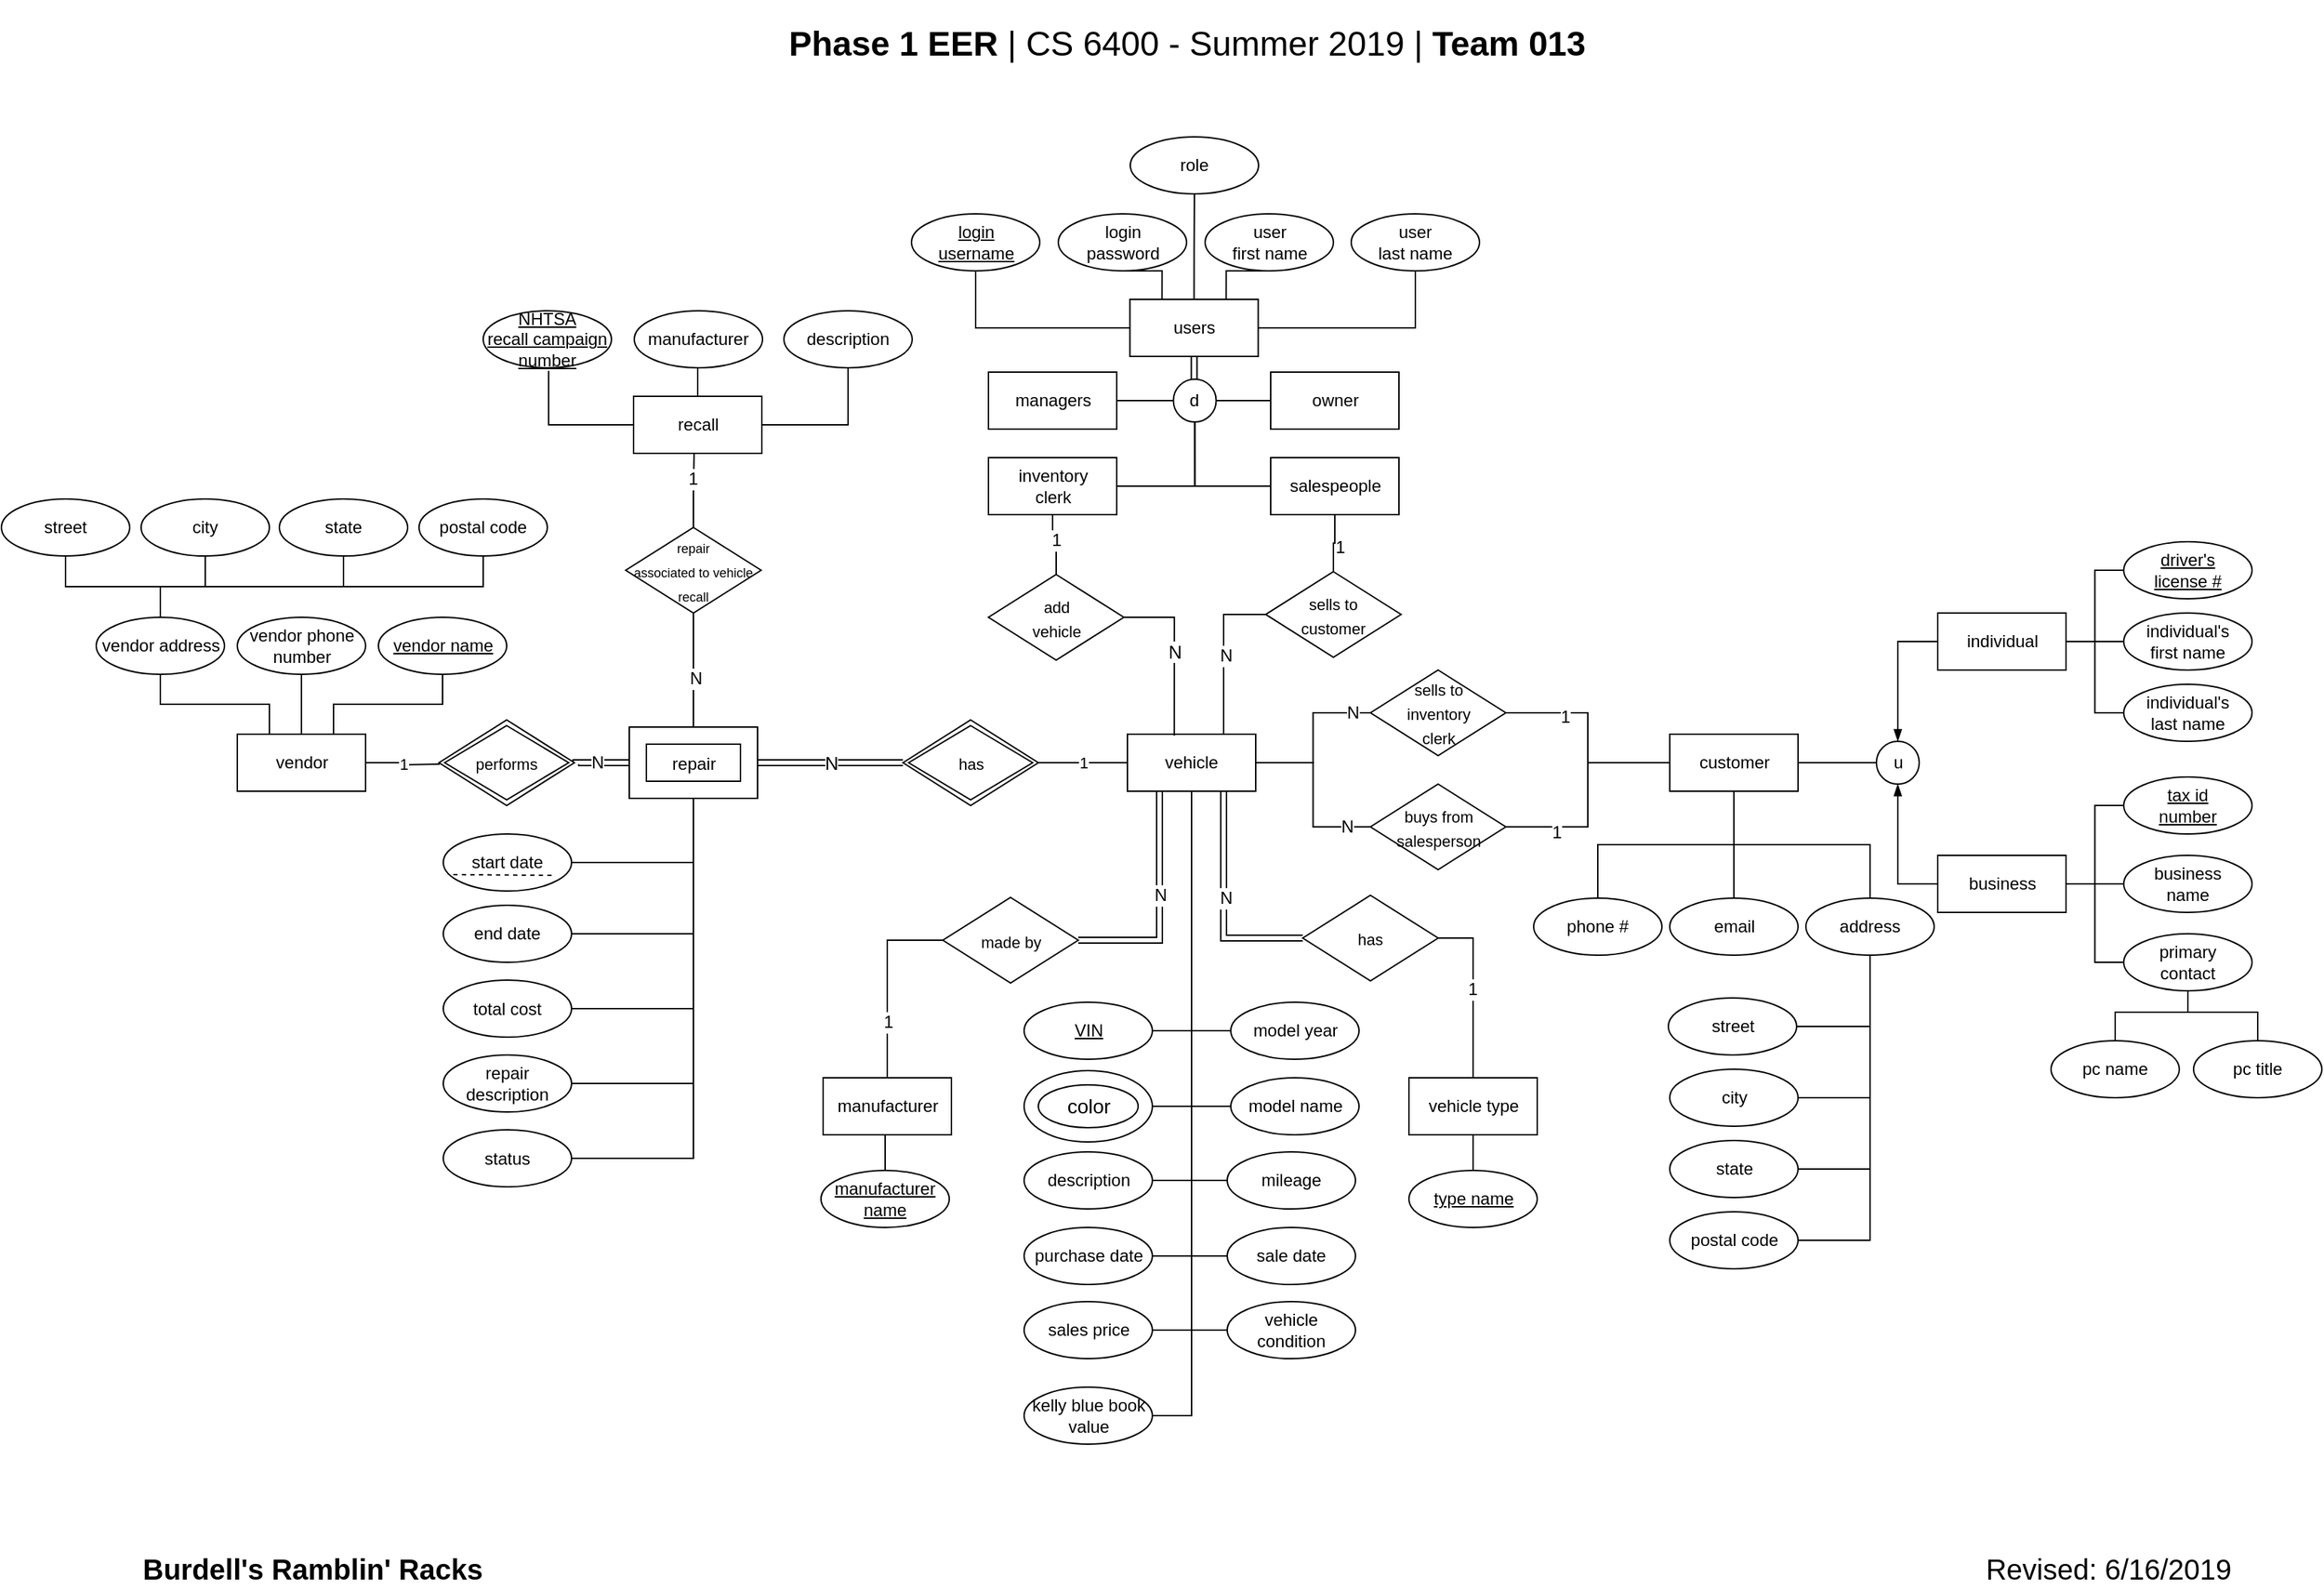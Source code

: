 <mxfile version="10.7.7" type="device"><diagram name="page1" id="Nm7RaKErxUP_LdxTvLgS"><mxGraphModel dx="5890" dy="2868" grid="1" gridSize="10" guides="1" tooltips="1" connect="1" arrows="1" fold="1" page="1" pageScale="1" pageWidth="1654" pageHeight="1169" math="0" shadow="0"><root><mxCell id="mOqZ0ysU78tB_6XI89Zo-0"/><mxCell id="mOqZ0ysU78tB_6XI89Zo-1" parent="mOqZ0ysU78tB_6XI89Zo-0"/><mxCell id="0wjrXTSw-adQfNmMwsRZ-6" style="edgeStyle=orthogonalEdgeStyle;shape=link;rounded=0;orthogonalLoop=1;jettySize=auto;html=1;entryX=0.483;entryY=0.3;entryDx=0;entryDy=0;entryPerimeter=0;endArrow=none;endFill=0;" edge="1" parent="mOqZ0ysU78tB_6XI89Zo-1" source="mOqZ0ysU78tB_6XI89Zo-7" target="mOqZ0ysU78tB_6XI89Zo-13"><mxGeometry relative="1" as="geometry"/></mxCell><mxCell id="mOqZ0ysU78tB_6XI89Zo-179" style="edgeStyle=orthogonalEdgeStyle;rounded=0;orthogonalLoop=1;jettySize=auto;html=1;entryX=1;entryY=0.5;entryDx=0;entryDy=0;endArrow=none;endFill=0;" parent="mOqZ0ysU78tB_6XI89Zo-1" source="mOqZ0ysU78tB_6XI89Zo-53" target="mOqZ0ysU78tB_6XI89Zo-51" edge="1"><mxGeometry relative="1" as="geometry"><mxPoint x="-3486.5" y="-1875" as="targetPoint"/></mxGeometry></mxCell><mxCell id="mOqZ0ysU78tB_6XI89Zo-53" value="individual's&lt;br&gt;first name&lt;br&gt;" style="ellipse;whiteSpace=wrap;html=1;" parent="mOqZ0ysU78tB_6XI89Zo-1" vertex="1"><mxGeometry x="-3453" y="-1895" width="90" height="40" as="geometry"/></mxCell><mxCell id="mOqZ0ysU78tB_6XI89Zo-178" style="edgeStyle=orthogonalEdgeStyle;rounded=0;orthogonalLoop=1;jettySize=auto;html=1;entryX=1;entryY=0.5;entryDx=0;entryDy=0;endArrow=none;endFill=0;" parent="mOqZ0ysU78tB_6XI89Zo-1" source="mOqZ0ysU78tB_6XI89Zo-55" target="mOqZ0ysU78tB_6XI89Zo-51" edge="1"><mxGeometry relative="1" as="geometry"/></mxCell><mxCell id="mOqZ0ysU78tB_6XI89Zo-55" value="individual's&lt;br&gt;last name&lt;br&gt;" style="ellipse;whiteSpace=wrap;html=1;" parent="mOqZ0ysU78tB_6XI89Zo-1" vertex="1"><mxGeometry x="-3453" y="-1845" width="90" height="40" as="geometry"/></mxCell><mxCell id="mOqZ0ysU78tB_6XI89Zo-180" style="edgeStyle=orthogonalEdgeStyle;rounded=0;orthogonalLoop=1;jettySize=auto;html=1;entryX=1;entryY=0.5;entryDx=0;entryDy=0;endArrow=none;endFill=0;" parent="mOqZ0ysU78tB_6XI89Zo-1" source="mOqZ0ysU78tB_6XI89Zo-57" target="mOqZ0ysU78tB_6XI89Zo-51" edge="1"><mxGeometry relative="1" as="geometry"/></mxCell><mxCell id="mOqZ0ysU78tB_6XI89Zo-57" value="&lt;u&gt;driver's&lt;br&gt;license #&lt;/u&gt;&lt;br&gt;" style="ellipse;whiteSpace=wrap;html=1;" parent="mOqZ0ysU78tB_6XI89Zo-1" vertex="1"><mxGeometry x="-3453" y="-1945" width="90" height="40" as="geometry"/></mxCell><mxCell id="mOqZ0ysU78tB_6XI89Zo-4" style="edgeStyle=orthogonalEdgeStyle;rounded=0;orthogonalLoop=1;jettySize=auto;html=1;startArrow=none;startFill=0;endArrow=none;endFill=0;strokeColor=#000000;fontSize=13;" parent="mOqZ0ysU78tB_6XI89Zo-1" source="mOqZ0ysU78tB_6XI89Zo-7" target="mOqZ0ysU78tB_6XI89Zo-9" edge="1"><mxGeometry relative="1" as="geometry"/></mxCell><mxCell id="Xhje7X_MnxM66AJSICye-4" style="edgeStyle=orthogonalEdgeStyle;rounded=0;orthogonalLoop=1;jettySize=auto;html=1;exitX=0.5;exitY=0;exitDx=0;exitDy=0;entryX=0.5;entryY=1;entryDx=0;entryDy=0;endArrow=none;endFill=0;" parent="mOqZ0ysU78tB_6XI89Zo-1" source="mOqZ0ysU78tB_6XI89Zo-7" target="Xhje7X_MnxM66AJSICye-2" edge="1"><mxGeometry relative="1" as="geometry"><Array as="points"><mxPoint x="-4105" y="-2152"/></Array></mxGeometry></mxCell><mxCell id="mOqZ0ysU78tB_6XI89Zo-7" value="users&lt;br&gt;" style="rounded=0;whiteSpace=wrap;html=1;" parent="mOqZ0ysU78tB_6XI89Zo-1" vertex="1"><mxGeometry x="-4150.25" y="-2115" width="90" height="40" as="geometry"/></mxCell><mxCell id="bsS8IMbw4BUeFZtnrfWH-0" style="edgeStyle=orthogonalEdgeStyle;rounded=0;orthogonalLoop=1;jettySize=auto;html=1;exitX=0.5;exitY=1;exitDx=0;exitDy=0;entryX=0.25;entryY=0;entryDx=0;entryDy=0;endArrow=none;endFill=0;" parent="mOqZ0ysU78tB_6XI89Zo-1" source="mOqZ0ysU78tB_6XI89Zo-8" target="mOqZ0ysU78tB_6XI89Zo-7" edge="1"><mxGeometry relative="1" as="geometry"/></mxCell><mxCell id="bsS8IMbw4BUeFZtnrfWH-1" style="edgeStyle=orthogonalEdgeStyle;rounded=0;orthogonalLoop=1;jettySize=auto;html=1;exitX=0.5;exitY=1;exitDx=0;exitDy=0;entryX=0.75;entryY=0;entryDx=0;entryDy=0;endArrow=none;endFill=0;" parent="mOqZ0ysU78tB_6XI89Zo-1" source="mOqZ0ysU78tB_6XI89Zo-10" target="mOqZ0ysU78tB_6XI89Zo-7" edge="1"><mxGeometry relative="1" as="geometry"/></mxCell><mxCell id="bsS8IMbw4BUeFZtnrfWH-2" style="edgeStyle=orthogonalEdgeStyle;rounded=0;orthogonalLoop=1;jettySize=auto;html=1;entryX=1;entryY=0.5;entryDx=0;entryDy=0;endArrow=none;endFill=0;exitX=0.5;exitY=1;exitDx=0;exitDy=0;" parent="mOqZ0ysU78tB_6XI89Zo-1" source="mOqZ0ysU78tB_6XI89Zo-11" target="mOqZ0ysU78tB_6XI89Zo-7" edge="1"><mxGeometry relative="1" as="geometry"/></mxCell><mxCell id="bsS8IMbw4BUeFZtnrfWH-7" style="edgeStyle=orthogonalEdgeStyle;rounded=0;orthogonalLoop=1;jettySize=auto;html=1;exitX=1;exitY=0.5;exitDx=0;exitDy=0;entryX=0;entryY=0.5;entryDx=0;entryDy=0;endArrow=none;endFill=0;" parent="mOqZ0ysU78tB_6XI89Zo-1" source="mOqZ0ysU78tB_6XI89Zo-13" target="mOqZ0ysU78tB_6XI89Zo-14" edge="1"><mxGeometry relative="1" as="geometry"/></mxCell><mxCell id="bsS8IMbw4BUeFZtnrfWH-8" style="edgeStyle=orthogonalEdgeStyle;rounded=0;orthogonalLoop=1;jettySize=auto;html=1;entryX=1;entryY=0.5;entryDx=0;entryDy=0;endArrow=none;endFill=0;" parent="mOqZ0ysU78tB_6XI89Zo-1" source="mOqZ0ysU78tB_6XI89Zo-13" target="mOqZ0ysU78tB_6XI89Zo-16" edge="1"><mxGeometry relative="1" as="geometry"/></mxCell><mxCell id="bsS8IMbw4BUeFZtnrfWH-9" style="edgeStyle=orthogonalEdgeStyle;rounded=0;orthogonalLoop=1;jettySize=auto;html=1;exitX=0.5;exitY=1;exitDx=0;exitDy=0;entryX=1;entryY=0.5;entryDx=0;entryDy=0;endArrow=none;endFill=0;" parent="mOqZ0ysU78tB_6XI89Zo-1" source="mOqZ0ysU78tB_6XI89Zo-13" target="mOqZ0ysU78tB_6XI89Zo-21" edge="1"><mxGeometry relative="1" as="geometry"/></mxCell><mxCell id="bsS8IMbw4BUeFZtnrfWH-10" style="edgeStyle=orthogonalEdgeStyle;rounded=0;orthogonalLoop=1;jettySize=auto;html=1;entryX=0;entryY=0.5;entryDx=0;entryDy=0;endArrow=none;endFill=0;exitX=0.5;exitY=1;exitDx=0;exitDy=0;" parent="mOqZ0ysU78tB_6XI89Zo-1" source="mOqZ0ysU78tB_6XI89Zo-13" target="mOqZ0ysU78tB_6XI89Zo-25" edge="1"><mxGeometry relative="1" as="geometry"/></mxCell><mxCell id="mOqZ0ysU78tB_6XI89Zo-13" value="d" style="ellipse;whiteSpace=wrap;html=1;aspect=fixed;" parent="mOqZ0ysU78tB_6XI89Zo-1" vertex="1"><mxGeometry x="-4119.75" y="-2059" width="30" height="30" as="geometry"/></mxCell><mxCell id="mOqZ0ysU78tB_6XI89Zo-14" value="owner&lt;br&gt;" style="rounded=0;whiteSpace=wrap;html=1;" parent="mOqZ0ysU78tB_6XI89Zo-1" vertex="1"><mxGeometry x="-4051.5" y="-2064" width="90" height="40" as="geometry"/></mxCell><mxCell id="mOqZ0ysU78tB_6XI89Zo-16" value="managers&lt;br&gt;" style="rounded=0;whiteSpace=wrap;html=1;" parent="mOqZ0ysU78tB_6XI89Zo-1" vertex="1"><mxGeometry x="-4249.5" y="-2064" width="90" height="40" as="geometry"/></mxCell><mxCell id="bsS8IMbw4BUeFZtnrfWH-12" style="edgeStyle=orthogonalEdgeStyle;rounded=0;orthogonalLoop=1;jettySize=auto;html=1;entryX=0.5;entryY=0;entryDx=0;entryDy=0;endArrow=none;endFill=0;" parent="mOqZ0ysU78tB_6XI89Zo-1" source="mOqZ0ysU78tB_6XI89Zo-21" target="mOqZ0ysU78tB_6XI89Zo-36" edge="1"><mxGeometry relative="1" as="geometry"/></mxCell><mxCell id="3b3Em_Di0zEoaQdG-SSN-37" value="1" style="text;html=1;resizable=0;points=[];align=center;verticalAlign=middle;labelBackgroundColor=#ffffff;" parent="bsS8IMbw4BUeFZtnrfWH-12" vertex="1" connectable="0"><mxGeometry x="0.032" y="3" relative="1" as="geometry"><mxPoint as="offset"/></mxGeometry></mxCell><mxCell id="mOqZ0ysU78tB_6XI89Zo-21" value="inventory&lt;br&gt;clerk&lt;br&gt;" style="rounded=0;whiteSpace=wrap;html=1;" parent="mOqZ0ysU78tB_6XI89Zo-1" vertex="1"><mxGeometry x="-4249.5" y="-2004" width="90" height="40" as="geometry"/></mxCell><mxCell id="bsS8IMbw4BUeFZtnrfWH-11" style="edgeStyle=orthogonalEdgeStyle;rounded=0;orthogonalLoop=1;jettySize=auto;html=1;exitX=0.5;exitY=1;exitDx=0;exitDy=0;entryX=0.5;entryY=0;entryDx=0;entryDy=0;endArrow=none;endFill=0;" parent="mOqZ0ysU78tB_6XI89Zo-1" source="mOqZ0ysU78tB_6XI89Zo-25" target="mOqZ0ysU78tB_6XI89Zo-39" edge="1"><mxGeometry relative="1" as="geometry"/></mxCell><mxCell id="3b3Em_Di0zEoaQdG-SSN-36" value="1" style="text;html=1;resizable=0;points=[];align=center;verticalAlign=middle;labelBackgroundColor=#ffffff;" parent="bsS8IMbw4BUeFZtnrfWH-11" vertex="1" connectable="0"><mxGeometry x="-0.035" y="4" relative="1" as="geometry"><mxPoint x="3" y="-1" as="offset"/></mxGeometry></mxCell><mxCell id="mOqZ0ysU78tB_6XI89Zo-25" value="salespeople&lt;br&gt;" style="rounded=0;whiteSpace=wrap;html=1;" parent="mOqZ0ysU78tB_6XI89Zo-1" vertex="1"><mxGeometry x="-4051.5" y="-2004" width="90" height="40" as="geometry"/></mxCell><mxCell id="mOqZ0ysU78tB_6XI89Zo-29" value="customer&lt;br&gt;" style="rounded=0;whiteSpace=wrap;html=1;" parent="mOqZ0ysU78tB_6XI89Zo-1" vertex="1"><mxGeometry x="-3771.5" y="-1810" width="90" height="40" as="geometry"/></mxCell><mxCell id="mOqZ0ysU78tB_6XI89Zo-30" style="edgeStyle=orthogonalEdgeStyle;rounded=0;orthogonalLoop=1;jettySize=auto;html=1;entryX=0;entryY=0.5;entryDx=0;entryDy=0;startArrow=none;startFill=0;endArrow=none;endFill=0;strokeColor=#000000;fontSize=13;" parent="mOqZ0ysU78tB_6XI89Zo-1" source="mOqZ0ysU78tB_6XI89Zo-34" target="mOqZ0ysU78tB_6XI89Zo-42" edge="1"><mxGeometry relative="1" as="geometry"/></mxCell><mxCell id="mOqZ0ysU78tB_6XI89Zo-31" value="N" style="text;html=1;resizable=0;points=[];align=center;verticalAlign=middle;labelBackgroundColor=#ffffff;" parent="mOqZ0ysU78tB_6XI89Zo-30" vertex="1" connectable="0"><mxGeometry x="0.778" relative="1" as="geometry"><mxPoint as="offset"/></mxGeometry></mxCell><mxCell id="mOqZ0ysU78tB_6XI89Zo-190" style="edgeStyle=orthogonalEdgeStyle;rounded=0;orthogonalLoop=1;jettySize=auto;html=1;entryX=1;entryY=0.5;entryDx=0;entryDy=0;endArrow=none;endFill=0;" parent="mOqZ0ysU78tB_6XI89Zo-1" source="mOqZ0ysU78tB_6XI89Zo-34" target="mOqZ0ysU78tB_6XI89Zo-73" edge="1"><mxGeometry relative="1" as="geometry"/></mxCell><mxCell id="mOqZ0ysU78tB_6XI89Zo-191" style="edgeStyle=orthogonalEdgeStyle;rounded=0;orthogonalLoop=1;jettySize=auto;html=1;exitX=0.5;exitY=1;exitDx=0;exitDy=0;entryX=1;entryY=0.5;entryDx=0;entryDy=0;endArrow=none;endFill=0;" parent="mOqZ0ysU78tB_6XI89Zo-1" source="mOqZ0ysU78tB_6XI89Zo-34" target="mOqZ0ysU78tB_6XI89Zo-86" edge="1"><mxGeometry relative="1" as="geometry"/></mxCell><mxCell id="mOqZ0ysU78tB_6XI89Zo-192" style="edgeStyle=orthogonalEdgeStyle;rounded=0;orthogonalLoop=1;jettySize=auto;html=1;entryX=1;entryY=0.5;entryDx=0;entryDy=0;endArrow=none;endFill=0;" parent="mOqZ0ysU78tB_6XI89Zo-1" source="mOqZ0ysU78tB_6XI89Zo-34" target="mOqZ0ysU78tB_6XI89Zo-78" edge="1"><mxGeometry relative="1" as="geometry"/></mxCell><mxCell id="mOqZ0ysU78tB_6XI89Zo-193" style="edgeStyle=orthogonalEdgeStyle;rounded=0;orthogonalLoop=1;jettySize=auto;html=1;entryX=1;entryY=0.5;entryDx=0;entryDy=0;endArrow=none;endFill=0;" parent="mOqZ0ysU78tB_6XI89Zo-1" source="mOqZ0ysU78tB_6XI89Zo-34" target="mOqZ0ysU78tB_6XI89Zo-80" edge="1"><mxGeometry relative="1" as="geometry"/></mxCell><mxCell id="mOqZ0ysU78tB_6XI89Zo-194" style="edgeStyle=orthogonalEdgeStyle;rounded=0;orthogonalLoop=1;jettySize=auto;html=1;entryX=1;entryY=0.5;entryDx=0;entryDy=0;endArrow=none;endFill=0;" parent="mOqZ0ysU78tB_6XI89Zo-1" source="mOqZ0ysU78tB_6XI89Zo-34" target="mOqZ0ysU78tB_6XI89Zo-84" edge="1"><mxGeometry relative="1" as="geometry"/></mxCell><mxCell id="mOqZ0ysU78tB_6XI89Zo-195" style="edgeStyle=orthogonalEdgeStyle;rounded=0;orthogonalLoop=1;jettySize=auto;html=1;entryX=0;entryY=0.5;entryDx=0;entryDy=0;endArrow=none;endFill=0;" parent="mOqZ0ysU78tB_6XI89Zo-1" source="mOqZ0ysU78tB_6XI89Zo-34" target="mOqZ0ysU78tB_6XI89Zo-76" edge="1"><mxGeometry relative="1" as="geometry"/></mxCell><mxCell id="mOqZ0ysU78tB_6XI89Zo-196" style="edgeStyle=orthogonalEdgeStyle;rounded=0;orthogonalLoop=1;jettySize=auto;html=1;entryX=0;entryY=0.5;entryDx=0;entryDy=0;endArrow=none;endFill=0;" parent="mOqZ0ysU78tB_6XI89Zo-1" source="mOqZ0ysU78tB_6XI89Zo-34" target="mOqZ0ysU78tB_6XI89Zo-94" edge="1"><mxGeometry relative="1" as="geometry"/></mxCell><mxCell id="mOqZ0ysU78tB_6XI89Zo-197" style="edgeStyle=orthogonalEdgeStyle;rounded=0;orthogonalLoop=1;jettySize=auto;html=1;entryX=0;entryY=0.5;entryDx=0;entryDy=0;endArrow=none;endFill=0;" parent="mOqZ0ysU78tB_6XI89Zo-1" source="mOqZ0ysU78tB_6XI89Zo-34" target="mOqZ0ysU78tB_6XI89Zo-181" edge="1"><mxGeometry relative="1" as="geometry"/></mxCell><mxCell id="mOqZ0ysU78tB_6XI89Zo-198" style="edgeStyle=orthogonalEdgeStyle;rounded=0;orthogonalLoop=1;jettySize=auto;html=1;entryX=0;entryY=0.5;entryDx=0;entryDy=0;endArrow=none;endFill=0;" parent="mOqZ0ysU78tB_6XI89Zo-1" source="mOqZ0ysU78tB_6XI89Zo-34" target="mOqZ0ysU78tB_6XI89Zo-82" edge="1"><mxGeometry relative="1" as="geometry"/></mxCell><mxCell id="mOqZ0ysU78tB_6XI89Zo-201" style="edgeStyle=orthogonalEdgeStyle;rounded=0;orthogonalLoop=1;jettySize=auto;html=1;exitX=0.75;exitY=1;exitDx=0;exitDy=0;entryX=0;entryY=0.5;entryDx=0;entryDy=0;endArrow=none;endFill=0;shape=link;" parent="mOqZ0ysU78tB_6XI89Zo-1" source="mOqZ0ysU78tB_6XI89Zo-34" target="mOqZ0ysU78tB_6XI89Zo-149" edge="1"><mxGeometry relative="1" as="geometry"/></mxCell><mxCell id="mOqZ0ysU78tB_6XI89Zo-207" value="N&lt;br&gt;" style="text;html=1;resizable=0;points=[];align=center;verticalAlign=middle;labelBackgroundColor=#ffffff;" parent="mOqZ0ysU78tB_6XI89Zo-201" vertex="1" connectable="0"><mxGeometry x="-0.063" y="1" relative="1" as="geometry"><mxPoint as="offset"/></mxGeometry></mxCell><mxCell id="mOqZ0ysU78tB_6XI89Zo-202" style="edgeStyle=orthogonalEdgeStyle;rounded=0;orthogonalLoop=1;jettySize=auto;html=1;entryX=1;entryY=0.5;entryDx=0;entryDy=0;endArrow=none;endFill=0;" parent="mOqZ0ysU78tB_6XI89Zo-1" source="mOqZ0ysU78tB_6XI89Zo-34" target="mOqZ0ysU78tB_6XI89Zo-90" edge="1"><mxGeometry relative="1" as="geometry"/></mxCell><mxCell id="mOqZ0ysU78tB_6XI89Zo-203" style="edgeStyle=orthogonalEdgeStyle;rounded=0;orthogonalLoop=1;jettySize=auto;html=1;entryX=0;entryY=0.5;entryDx=0;entryDy=0;endArrow=none;endFill=0;" parent="mOqZ0ysU78tB_6XI89Zo-1" source="mOqZ0ysU78tB_6XI89Zo-34" target="mOqZ0ysU78tB_6XI89Zo-92" edge="1"><mxGeometry relative="1" as="geometry"/></mxCell><mxCell id="mOqZ0ysU78tB_6XI89Zo-34" value="vehicle&lt;br&gt;" style="rounded=0;whiteSpace=wrap;html=1;" parent="mOqZ0ysU78tB_6XI89Zo-1" vertex="1"><mxGeometry x="-4152" y="-1810" width="90" height="40" as="geometry"/></mxCell><mxCell id="mOqZ0ysU78tB_6XI89Zo-35" value="N" style="edgeStyle=orthogonalEdgeStyle;rounded=0;orthogonalLoop=1;jettySize=auto;html=1;entryX=0.365;entryY=0.024;entryDx=0;entryDy=0;entryPerimeter=0;startArrow=none;startFill=0;endArrow=none;endFill=0;strokeColor=#000000;fontSize=13;" parent="mOqZ0ysU78tB_6XI89Zo-1" source="mOqZ0ysU78tB_6XI89Zo-36" target="mOqZ0ysU78tB_6XI89Zo-34" edge="1"><mxGeometry relative="1" as="geometry"/></mxCell><mxCell id="mOqZ0ysU78tB_6XI89Zo-36" value="&lt;font style=&quot;font-size: 11px&quot;&gt;add&lt;br&gt;vehicle&lt;/font&gt;&lt;br style=&quot;font-size: 13px&quot;&gt;" style="shape=rhombus;strokeWidth=1;fontSize=13;perimeter=rhombusPerimeter;whiteSpace=wrap;html=1;align=center;fontSize=14;" parent="mOqZ0ysU78tB_6XI89Zo-1" vertex="1"><mxGeometry x="-4249.5" y="-1922" width="95" height="60" as="geometry"/></mxCell><mxCell id="mOqZ0ysU78tB_6XI89Zo-209" style="edgeStyle=orthogonalEdgeStyle;rounded=0;orthogonalLoop=1;jettySize=auto;html=1;exitX=0;exitY=0.5;exitDx=0;exitDy=0;entryX=0.75;entryY=0;entryDx=0;entryDy=0;endArrow=none;endFill=0;" parent="mOqZ0ysU78tB_6XI89Zo-1" source="mOqZ0ysU78tB_6XI89Zo-39" target="mOqZ0ysU78tB_6XI89Zo-34" edge="1"><mxGeometry relative="1" as="geometry"/></mxCell><mxCell id="3b3Em_Di0zEoaQdG-SSN-35" value="N" style="text;html=1;resizable=0;points=[];align=center;verticalAlign=middle;labelBackgroundColor=#ffffff;" parent="mOqZ0ysU78tB_6XI89Zo-209" vertex="1" connectable="0"><mxGeometry x="0.025" y="1" relative="1" as="geometry"><mxPoint as="offset"/></mxGeometry></mxCell><mxCell id="mOqZ0ysU78tB_6XI89Zo-39" value="&lt;font style=&quot;font-size: 11px&quot;&gt;sells to&lt;br&gt;customer&lt;/font&gt;&lt;br style=&quot;font-size: 13px&quot;&gt;" style="shape=rhombus;strokeWidth=1;fontSize=13;perimeter=rhombusPerimeter;whiteSpace=wrap;html=1;align=center;fontSize=14;" parent="mOqZ0ysU78tB_6XI89Zo-1" vertex="1"><mxGeometry x="-4055" y="-1924" width="95" height="60" as="geometry"/></mxCell><mxCell id="mOqZ0ysU78tB_6XI89Zo-205" style="edgeStyle=orthogonalEdgeStyle;rounded=0;orthogonalLoop=1;jettySize=auto;html=1;entryX=0;entryY=0.5;entryDx=0;entryDy=0;endArrow=none;endFill=0;" parent="mOqZ0ysU78tB_6XI89Zo-1" source="mOqZ0ysU78tB_6XI89Zo-42" target="mOqZ0ysU78tB_6XI89Zo-29" edge="1"><mxGeometry relative="1" as="geometry"/></mxCell><mxCell id="3b3Em_Di0zEoaQdG-SSN-33" value="1" style="text;html=1;resizable=0;points=[];align=center;verticalAlign=middle;labelBackgroundColor=#ffffff;" parent="mOqZ0ysU78tB_6XI89Zo-205" vertex="1" connectable="0"><mxGeometry x="-0.44" y="-3" relative="1" as="geometry"><mxPoint x="-1" as="offset"/></mxGeometry></mxCell><mxCell id="mOqZ0ysU78tB_6XI89Zo-42" value="&lt;font style=&quot;font-size: 11px&quot;&gt;sells to&lt;br&gt;inventory&lt;br&gt;clerk&lt;/font&gt;&lt;br style=&quot;font-size: 13px&quot;&gt;" style="shape=rhombus;strokeWidth=1;fontSize=13;perimeter=rhombusPerimeter;whiteSpace=wrap;html=1;align=center;fontSize=14;" parent="mOqZ0ysU78tB_6XI89Zo-1" vertex="1"><mxGeometry x="-3981.5" y="-1855" width="95" height="60" as="geometry"/></mxCell><mxCell id="mOqZ0ysU78tB_6XI89Zo-204" style="edgeStyle=orthogonalEdgeStyle;rounded=0;orthogonalLoop=1;jettySize=auto;html=1;entryX=1;entryY=0.5;entryDx=0;entryDy=0;endArrow=none;endFill=0;" parent="mOqZ0ysU78tB_6XI89Zo-1" source="mOqZ0ysU78tB_6XI89Zo-45" target="mOqZ0ysU78tB_6XI89Zo-34" edge="1"><mxGeometry relative="1" as="geometry"/></mxCell><mxCell id="3b3Em_Di0zEoaQdG-SSN-32" value="N" style="text;html=1;resizable=0;points=[];align=center;verticalAlign=middle;labelBackgroundColor=#ffffff;" parent="mOqZ0ysU78tB_6XI89Zo-204" vertex="1" connectable="0"><mxGeometry x="-0.729" relative="1" as="geometry"><mxPoint as="offset"/></mxGeometry></mxCell><mxCell id="mOqZ0ysU78tB_6XI89Zo-206" style="edgeStyle=orthogonalEdgeStyle;rounded=0;orthogonalLoop=1;jettySize=auto;html=1;entryX=0;entryY=0.5;entryDx=0;entryDy=0;endArrow=none;endFill=0;" parent="mOqZ0ysU78tB_6XI89Zo-1" source="mOqZ0ysU78tB_6XI89Zo-45" target="mOqZ0ysU78tB_6XI89Zo-29" edge="1"><mxGeometry relative="1" as="geometry"/></mxCell><mxCell id="3b3Em_Di0zEoaQdG-SSN-34" value="1" style="text;html=1;resizable=0;points=[];align=center;verticalAlign=middle;labelBackgroundColor=#ffffff;" parent="mOqZ0ysU78tB_6XI89Zo-206" vertex="1" connectable="0"><mxGeometry x="-0.542" y="-4" relative="1" as="geometry"><mxPoint x="-1" as="offset"/></mxGeometry></mxCell><mxCell id="mOqZ0ysU78tB_6XI89Zo-45" value="&lt;font style=&quot;font-size: 11px&quot;&gt;buys from&lt;br&gt;salesperson&lt;/font&gt;&lt;br style=&quot;font-size: 13px&quot;&gt;" style="shape=rhombus;strokeWidth=1;fontSize=13;perimeter=rhombusPerimeter;whiteSpace=wrap;html=1;align=center;fontSize=14;" parent="mOqZ0ysU78tB_6XI89Zo-1" vertex="1"><mxGeometry x="-3981.5" y="-1775" width="95" height="60" as="geometry"/></mxCell><mxCell id="mOqZ0ysU78tB_6XI89Zo-46" style="edgeStyle=orthogonalEdgeStyle;rounded=0;orthogonalLoop=1;jettySize=auto;html=1;entryX=1;entryY=0.5;entryDx=0;entryDy=0;startArrow=none;startFill=0;endArrow=none;endFill=0;strokeColor=#000000;fontSize=13;" parent="mOqZ0ysU78tB_6XI89Zo-1" source="mOqZ0ysU78tB_6XI89Zo-47" target="mOqZ0ysU78tB_6XI89Zo-29" edge="1"><mxGeometry relative="1" as="geometry"/></mxCell><mxCell id="mOqZ0ysU78tB_6XI89Zo-47" value="u" style="ellipse;whiteSpace=wrap;html=1;aspect=fixed;" parent="mOqZ0ysU78tB_6XI89Zo-1" vertex="1"><mxGeometry x="-3626.5" y="-1805" width="30" height="30" as="geometry"/></mxCell><mxCell id="mOqZ0ysU78tB_6XI89Zo-48" style="edgeStyle=orthogonalEdgeStyle;rounded=0;orthogonalLoop=1;jettySize=auto;html=1;entryX=0.5;entryY=1;entryDx=0;entryDy=0;startArrow=none;startFill=0;endArrow=blockThin;endFill=1;strokeColor=#000000;fontSize=13;" parent="mOqZ0ysU78tB_6XI89Zo-1" source="mOqZ0ysU78tB_6XI89Zo-49" target="mOqZ0ysU78tB_6XI89Zo-47" edge="1"><mxGeometry relative="1" as="geometry"/></mxCell><mxCell id="mOqZ0ysU78tB_6XI89Zo-49" value="business&lt;br&gt;" style="rounded=0;whiteSpace=wrap;html=1;" parent="mOqZ0ysU78tB_6XI89Zo-1" vertex="1"><mxGeometry x="-3583.5" y="-1725" width="90" height="40" as="geometry"/></mxCell><mxCell id="mOqZ0ysU78tB_6XI89Zo-50" style="edgeStyle=orthogonalEdgeStyle;rounded=0;orthogonalLoop=1;jettySize=auto;html=1;startArrow=none;startFill=0;endArrow=blockThin;endFill=1;strokeColor=#000000;fontSize=13;" parent="mOqZ0ysU78tB_6XI89Zo-1" source="mOqZ0ysU78tB_6XI89Zo-51" target="mOqZ0ysU78tB_6XI89Zo-47" edge="1"><mxGeometry relative="1" as="geometry"/></mxCell><mxCell id="mOqZ0ysU78tB_6XI89Zo-51" value="individual&lt;br&gt;" style="rounded=0;whiteSpace=wrap;html=1;" parent="mOqZ0ysU78tB_6XI89Zo-1" vertex="1"><mxGeometry x="-3583.5" y="-1895" width="90" height="40" as="geometry"/></mxCell><mxCell id="mOqZ0ysU78tB_6XI89Zo-162" style="edgeStyle=orthogonalEdgeStyle;rounded=0;orthogonalLoop=1;jettySize=auto;html=1;entryX=1;entryY=0.5;entryDx=0;entryDy=0;startArrow=none;startFill=0;endArrow=none;endFill=0;" parent="mOqZ0ysU78tB_6XI89Zo-1" source="mOqZ0ysU78tB_6XI89Zo-59" target="mOqZ0ysU78tB_6XI89Zo-49" edge="1"><mxGeometry relative="1" as="geometry"/></mxCell><mxCell id="mOqZ0ysU78tB_6XI89Zo-59" value="business&lt;br&gt;name&lt;br&gt;" style="ellipse;whiteSpace=wrap;html=1;flipV=1;" parent="mOqZ0ysU78tB_6XI89Zo-1" vertex="1"><mxGeometry x="-3453" y="-1725" width="90" height="40" as="geometry"/></mxCell><mxCell id="mOqZ0ysU78tB_6XI89Zo-159" style="edgeStyle=orthogonalEdgeStyle;rounded=0;orthogonalLoop=1;jettySize=auto;html=1;entryX=1;entryY=0.5;entryDx=0;entryDy=0;startArrow=none;startFill=0;endArrow=none;endFill=0;" parent="mOqZ0ysU78tB_6XI89Zo-1" source="mOqZ0ysU78tB_6XI89Zo-61" target="mOqZ0ysU78tB_6XI89Zo-49" edge="1"><mxGeometry relative="1" as="geometry"/></mxCell><mxCell id="mOqZ0ysU78tB_6XI89Zo-61" value="&lt;u&gt;tax id&lt;br&gt;number&lt;/u&gt;&lt;br&gt;" style="ellipse;whiteSpace=wrap;html=1;flipV=1;" parent="mOqZ0ysU78tB_6XI89Zo-1" vertex="1"><mxGeometry x="-3453" y="-1780" width="90" height="40" as="geometry"/></mxCell><mxCell id="mOqZ0ysU78tB_6XI89Zo-62" style="edgeStyle=orthogonalEdgeStyle;rounded=0;orthogonalLoop=1;jettySize=auto;html=1;entryX=1;entryY=0.5;entryDx=0;entryDy=0;startArrow=none;startFill=0;endArrow=none;endFill=0;strokeColor=#000000;fontSize=13;" parent="mOqZ0ysU78tB_6XI89Zo-1" source="mOqZ0ysU78tB_6XI89Zo-63" target="mOqZ0ysU78tB_6XI89Zo-49" edge="1"><mxGeometry relative="1" as="geometry"/></mxCell><mxCell id="mOqZ0ysU78tB_6XI89Zo-63" value="primary&lt;br&gt;contact&lt;br&gt;" style="ellipse;whiteSpace=wrap;html=1;flipV=1;" parent="mOqZ0ysU78tB_6XI89Zo-1" vertex="1"><mxGeometry x="-3453" y="-1670" width="90" height="40" as="geometry"/></mxCell><mxCell id="mOqZ0ysU78tB_6XI89Zo-157" style="edgeStyle=orthogonalEdgeStyle;rounded=0;orthogonalLoop=1;jettySize=auto;html=1;entryX=0.5;entryY=1;entryDx=0;entryDy=0;startArrow=none;startFill=0;endArrow=none;endFill=0;" parent="mOqZ0ysU78tB_6XI89Zo-1" source="mOqZ0ysU78tB_6XI89Zo-65" target="mOqZ0ysU78tB_6XI89Zo-63" edge="1"><mxGeometry relative="1" as="geometry"/></mxCell><mxCell id="mOqZ0ysU78tB_6XI89Zo-65" value="pc name&lt;br&gt;" style="ellipse;whiteSpace=wrap;html=1;" parent="mOqZ0ysU78tB_6XI89Zo-1" vertex="1"><mxGeometry x="-3504" y="-1595" width="90" height="40" as="geometry"/></mxCell><mxCell id="mOqZ0ysU78tB_6XI89Zo-158" style="edgeStyle=orthogonalEdgeStyle;rounded=0;orthogonalLoop=1;jettySize=auto;html=1;entryX=0.5;entryY=1;entryDx=0;entryDy=0;startArrow=none;startFill=0;endArrow=none;endFill=0;" parent="mOqZ0ysU78tB_6XI89Zo-1" source="mOqZ0ysU78tB_6XI89Zo-67" target="mOqZ0ysU78tB_6XI89Zo-63" edge="1"><mxGeometry relative="1" as="geometry"/></mxCell><mxCell id="mOqZ0ysU78tB_6XI89Zo-67" value="pc title&lt;br&gt;" style="ellipse;whiteSpace=wrap;html=1;" parent="mOqZ0ysU78tB_6XI89Zo-1" vertex="1"><mxGeometry x="-3404" y="-1595" width="90" height="40" as="geometry"/></mxCell><mxCell id="mOqZ0ysU78tB_6XI89Zo-169" style="edgeStyle=orthogonalEdgeStyle;rounded=0;orthogonalLoop=1;jettySize=auto;html=1;exitX=0.5;exitY=0;exitDx=0;exitDy=0;entryX=0.5;entryY=1;entryDx=0;entryDy=0;startArrow=none;startFill=0;endArrow=none;endFill=0;" parent="mOqZ0ysU78tB_6XI89Zo-1" source="mOqZ0ysU78tB_6XI89Zo-68" target="mOqZ0ysU78tB_6XI89Zo-29" edge="1"><mxGeometry relative="1" as="geometry"/></mxCell><mxCell id="mOqZ0ysU78tB_6XI89Zo-68" value="email&lt;br&gt;" style="ellipse;whiteSpace=wrap;html=1;" parent="mOqZ0ysU78tB_6XI89Zo-1" vertex="1"><mxGeometry x="-3771.5" y="-1695" width="90" height="40" as="geometry"/></mxCell><mxCell id="mOqZ0ysU78tB_6XI89Zo-167" style="edgeStyle=orthogonalEdgeStyle;rounded=0;orthogonalLoop=1;jettySize=auto;html=1;exitX=0.5;exitY=0;exitDx=0;exitDy=0;entryX=0.5;entryY=1;entryDx=0;entryDy=0;startArrow=none;startFill=0;endArrow=none;endFill=0;" parent="mOqZ0ysU78tB_6XI89Zo-1" source="mOqZ0ysU78tB_6XI89Zo-69" target="mOqZ0ysU78tB_6XI89Zo-29" edge="1"><mxGeometry relative="1" as="geometry"/></mxCell><mxCell id="mOqZ0ysU78tB_6XI89Zo-69" value="phone #&lt;br&gt;" style="ellipse;whiteSpace=wrap;html=1;" parent="mOqZ0ysU78tB_6XI89Zo-1" vertex="1"><mxGeometry x="-3867" y="-1695" width="90" height="40" as="geometry"/></mxCell><mxCell id="mOqZ0ysU78tB_6XI89Zo-170" style="edgeStyle=orthogonalEdgeStyle;rounded=0;orthogonalLoop=1;jettySize=auto;html=1;entryX=0.5;entryY=1;entryDx=0;entryDy=0;exitX=0.5;exitY=0;exitDx=0;exitDy=0;startArrow=none;startFill=0;endArrow=none;endFill=0;" parent="mOqZ0ysU78tB_6XI89Zo-1" source="mOqZ0ysU78tB_6XI89Zo-71" target="mOqZ0ysU78tB_6XI89Zo-29" edge="1"><mxGeometry relative="1" as="geometry"/></mxCell><mxCell id="mOqZ0ysU78tB_6XI89Zo-174" style="edgeStyle=orthogonalEdgeStyle;rounded=0;orthogonalLoop=1;jettySize=auto;html=1;exitX=0.5;exitY=1;exitDx=0;exitDy=0;entryX=1;entryY=0.5;entryDx=0;entryDy=0;startArrow=none;startFill=0;endArrow=none;endFill=0;" parent="mOqZ0ysU78tB_6XI89Zo-1" source="mOqZ0ysU78tB_6XI89Zo-71" target="mOqZ0ysU78tB_6XI89Zo-74" edge="1"><mxGeometry relative="1" as="geometry"/></mxCell><mxCell id="mOqZ0ysU78tB_6XI89Zo-175" style="edgeStyle=orthogonalEdgeStyle;rounded=0;orthogonalLoop=1;jettySize=auto;html=1;entryX=1;entryY=0.5;entryDx=0;entryDy=0;exitX=0.5;exitY=1;exitDx=0;exitDy=0;startArrow=none;startFill=0;endArrow=none;endFill=0;" parent="mOqZ0ysU78tB_6XI89Zo-1" source="mOqZ0ysU78tB_6XI89Zo-71" target="mOqZ0ysU78tB_6XI89Zo-171" edge="1"><mxGeometry relative="1" as="geometry"/></mxCell><mxCell id="mOqZ0ysU78tB_6XI89Zo-176" style="edgeStyle=orthogonalEdgeStyle;rounded=0;orthogonalLoop=1;jettySize=auto;html=1;entryX=1;entryY=0.5;entryDx=0;entryDy=0;exitX=0.5;exitY=1;exitDx=0;exitDy=0;startArrow=none;startFill=0;endArrow=none;endFill=0;" parent="mOqZ0ysU78tB_6XI89Zo-1" source="mOqZ0ysU78tB_6XI89Zo-71" target="mOqZ0ysU78tB_6XI89Zo-172" edge="1"><mxGeometry relative="1" as="geometry"/></mxCell><mxCell id="mOqZ0ysU78tB_6XI89Zo-177" style="edgeStyle=orthogonalEdgeStyle;rounded=0;orthogonalLoop=1;jettySize=auto;html=1;entryX=1;entryY=0.5;entryDx=0;entryDy=0;exitX=0.5;exitY=1;exitDx=0;exitDy=0;startArrow=none;startFill=0;endArrow=none;endFill=0;" parent="mOqZ0ysU78tB_6XI89Zo-1" source="mOqZ0ysU78tB_6XI89Zo-71" target="mOqZ0ysU78tB_6XI89Zo-173" edge="1"><mxGeometry relative="1" as="geometry"/></mxCell><mxCell id="mOqZ0ysU78tB_6XI89Zo-71" value="address&lt;br&gt;" style="ellipse;whiteSpace=wrap;html=1;" parent="mOqZ0ysU78tB_6XI89Zo-1" vertex="1"><mxGeometry x="-3676" y="-1695" width="90" height="40" as="geometry"/></mxCell><mxCell id="mOqZ0ysU78tB_6XI89Zo-73" value="&lt;u&gt;VIN&lt;/u&gt;&lt;br&gt;" style="ellipse;whiteSpace=wrap;html=1;" parent="mOqZ0ysU78tB_6XI89Zo-1" vertex="1"><mxGeometry x="-4224.5" y="-1622" width="90" height="40" as="geometry"/></mxCell><mxCell id="mOqZ0ysU78tB_6XI89Zo-74" value="street&lt;br&gt;" style="ellipse;whiteSpace=wrap;html=1;" parent="mOqZ0ysU78tB_6XI89Zo-1" vertex="1"><mxGeometry x="-3772.5" y="-1625" width="90" height="40" as="geometry"/></mxCell><mxCell id="mOqZ0ysU78tB_6XI89Zo-76" value="model year&lt;br&gt;" style="ellipse;whiteSpace=wrap;html=1;" parent="mOqZ0ysU78tB_6XI89Zo-1" vertex="1"><mxGeometry x="-4079.5" y="-1622" width="90" height="40" as="geometry"/></mxCell><mxCell id="mOqZ0ysU78tB_6XI89Zo-78" value="description&lt;br&gt;" style="ellipse;whiteSpace=wrap;html=1;" parent="mOqZ0ysU78tB_6XI89Zo-1" vertex="1"><mxGeometry x="-4224.5" y="-1517" width="90" height="40" as="geometry"/></mxCell><mxCell id="mOqZ0ysU78tB_6XI89Zo-80" value="purchase date&lt;br&gt;" style="ellipse;whiteSpace=wrap;html=1;" parent="mOqZ0ysU78tB_6XI89Zo-1" vertex="1"><mxGeometry x="-4224.5" y="-1464" width="90" height="40" as="geometry"/></mxCell><mxCell id="mOqZ0ysU78tB_6XI89Zo-82" value="sale date" style="ellipse;whiteSpace=wrap;html=1;" parent="mOqZ0ysU78tB_6XI89Zo-1" vertex="1"><mxGeometry x="-4082" y="-1464" width="90" height="40" as="geometry"/></mxCell><mxCell id="mOqZ0ysU78tB_6XI89Zo-84" value="sales price&lt;br&gt;" style="ellipse;whiteSpace=wrap;html=1;" parent="mOqZ0ysU78tB_6XI89Zo-1" vertex="1"><mxGeometry x="-4224.5" y="-1412" width="90" height="40" as="geometry"/></mxCell><mxCell id="mOqZ0ysU78tB_6XI89Zo-86" value="color" style="ellipse;shape=doubleEllipse;margin=10;strokeWidth=1;fontSize=14;whiteSpace=wrap;html=1;align=center;perimeterSpacing=0;shadow=0;" parent="mOqZ0ysU78tB_6XI89Zo-1" vertex="1"><mxGeometry x="-4224.5" y="-1574" width="90" height="50" as="geometry"/></mxCell><mxCell id="mOqZ0ysU78tB_6XI89Zo-90" value="kelly blue book&lt;br&gt;value&lt;br&gt;" style="ellipse;whiteSpace=wrap;html=1;" parent="mOqZ0ysU78tB_6XI89Zo-1" vertex="1"><mxGeometry x="-4224.5" y="-1352" width="90" height="40" as="geometry"/></mxCell><mxCell id="mOqZ0ysU78tB_6XI89Zo-92" value="vehicle&lt;br&gt;condition&lt;br&gt;" style="ellipse;whiteSpace=wrap;html=1;" parent="mOqZ0ysU78tB_6XI89Zo-1" vertex="1"><mxGeometry x="-4082" y="-1412" width="90" height="40" as="geometry"/></mxCell><mxCell id="mOqZ0ysU78tB_6XI89Zo-94" value="model name&lt;br&gt;" style="ellipse;whiteSpace=wrap;html=1;" parent="mOqZ0ysU78tB_6XI89Zo-1" vertex="1"><mxGeometry x="-4079.5" y="-1569" width="90" height="40" as="geometry"/></mxCell><mxCell id="3b3Em_Di0zEoaQdG-SSN-4" style="edgeStyle=orthogonalEdgeStyle;rounded=0;orthogonalLoop=1;jettySize=auto;html=1;entryX=1;entryY=0.5;entryDx=0;entryDy=0;endArrow=none;endFill=0;exitX=0.5;exitY=1;exitDx=0;exitDy=0;" parent="mOqZ0ysU78tB_6XI89Zo-1" source="mOqZ0ysU78tB_6XI89Zo-95" target="mOqZ0ysU78tB_6XI89Zo-117" edge="1"><mxGeometry relative="1" as="geometry"/></mxCell><mxCell id="3b3Em_Di0zEoaQdG-SSN-5" style="edgeStyle=orthogonalEdgeStyle;rounded=0;orthogonalLoop=1;jettySize=auto;html=1;entryX=1;entryY=0.5;entryDx=0;entryDy=0;endArrow=none;endFill=0;exitX=0.5;exitY=1;exitDx=0;exitDy=0;" parent="mOqZ0ysU78tB_6XI89Zo-1" source="mOqZ0ysU78tB_6XI89Zo-95" target="mOqZ0ysU78tB_6XI89Zo-115" edge="1"><mxGeometry relative="1" as="geometry"/></mxCell><mxCell id="3b3Em_Di0zEoaQdG-SSN-6" style="edgeStyle=orthogonalEdgeStyle;rounded=0;orthogonalLoop=1;jettySize=auto;html=1;entryX=1;entryY=0.5;entryDx=0;entryDy=0;endArrow=none;endFill=0;exitX=0.5;exitY=1;exitDx=0;exitDy=0;" parent="mOqZ0ysU78tB_6XI89Zo-1" source="mOqZ0ysU78tB_6XI89Zo-95" target="mOqZ0ysU78tB_6XI89Zo-119" edge="1"><mxGeometry relative="1" as="geometry"/></mxCell><mxCell id="3b3Em_Di0zEoaQdG-SSN-7" style="edgeStyle=orthogonalEdgeStyle;rounded=0;orthogonalLoop=1;jettySize=auto;html=1;entryX=1;entryY=0.5;entryDx=0;entryDy=0;endArrow=none;endFill=0;exitX=0.5;exitY=1;exitDx=0;exitDy=0;" parent="mOqZ0ysU78tB_6XI89Zo-1" source="mOqZ0ysU78tB_6XI89Zo-95" target="mOqZ0ysU78tB_6XI89Zo-113" edge="1"><mxGeometry relative="1" as="geometry"/></mxCell><mxCell id="3b3Em_Di0zEoaQdG-SSN-8" style="edgeStyle=orthogonalEdgeStyle;rounded=0;orthogonalLoop=1;jettySize=auto;html=1;entryX=1;entryY=0.5;entryDx=0;entryDy=0;endArrow=none;endFill=0;exitX=0.5;exitY=1;exitDx=0;exitDy=0;" parent="mOqZ0ysU78tB_6XI89Zo-1" source="mOqZ0ysU78tB_6XI89Zo-95" target="mOqZ0ysU78tB_6XI89Zo-111" edge="1"><mxGeometry relative="1" as="geometry"/></mxCell><mxCell id="3b3Em_Di0zEoaQdG-SSN-11" style="edgeStyle=orthogonalEdgeStyle;rounded=0;orthogonalLoop=1;jettySize=auto;html=1;exitX=0;exitY=0.5;exitDx=0;exitDy=0;entryX=1;entryY=0.5;entryDx=0;entryDy=0;endArrow=none;endFill=0;shape=link;" parent="mOqZ0ysU78tB_6XI89Zo-1" source="mOqZ0ysU78tB_6XI89Zo-95" edge="1"><mxGeometry relative="1" as="geometry"><mxPoint x="-4539" y="-1789" as="targetPoint"/></mxGeometry></mxCell><mxCell id="3b3Em_Di0zEoaQdG-SSN-38" value="N" style="text;html=1;resizable=0;points=[];align=center;verticalAlign=middle;labelBackgroundColor=#ffffff;" parent="3b3Em_Di0zEoaQdG-SSN-11" vertex="1" connectable="0"><mxGeometry x="0.185" relative="1" as="geometry"><mxPoint as="offset"/></mxGeometry></mxCell><mxCell id="mOqZ0ysU78tB_6XI89Zo-95" value="&lt;font style=&quot;font-size: 12px&quot;&gt;repair&lt;/font&gt;" style="shape=ext;strokeWidth=1;margin=10;double=1;whiteSpace=wrap;html=1;align=center;fontSize=14;shadow=0;" parent="mOqZ0ysU78tB_6XI89Zo-1" vertex="1"><mxGeometry x="-4501.5" y="-1815" width="90" height="50" as="geometry"/></mxCell><mxCell id="mOqZ0ysU78tB_6XI89Zo-96" value="N" style="edgeStyle=orthogonalEdgeStyle;rounded=0;orthogonalLoop=1;jettySize=auto;html=1;entryX=1;entryY=0.5;entryDx=0;entryDy=0;startArrow=none;startFill=0;endArrow=none;endFill=0;strokeColor=#000000;fontSize=13;shape=link;" parent="mOqZ0ysU78tB_6XI89Zo-1" source="mOqZ0ysU78tB_6XI89Zo-97" target="mOqZ0ysU78tB_6XI89Zo-95" edge="1"><mxGeometry relative="1" as="geometry"/></mxCell><mxCell id="3b3Em_Di0zEoaQdG-SSN-31" value="1" style="edgeStyle=orthogonalEdgeStyle;rounded=0;orthogonalLoop=1;jettySize=auto;html=1;entryX=0;entryY=0.5;entryDx=0;entryDy=0;startArrow=none;startFill=0;endArrow=none;endFill=0;" parent="mOqZ0ysU78tB_6XI89Zo-1" source="mOqZ0ysU78tB_6XI89Zo-97" target="mOqZ0ysU78tB_6XI89Zo-34" edge="1"><mxGeometry relative="1" as="geometry"/></mxCell><mxCell id="mOqZ0ysU78tB_6XI89Zo-97" value="&lt;span style=&quot;font-size: 11px&quot;&gt;has&lt;/span&gt;" style="shape=rhombus;double=1;strokeWidth=1;fontSize=17;perimeter=rhombusPerimeter;whiteSpace=wrap;html=1;align=center;fontSize=14;shadow=0;" parent="mOqZ0ysU78tB_6XI89Zo-1" vertex="1"><mxGeometry x="-4309.5" y="-1820" width="95" height="60" as="geometry"/></mxCell><mxCell id="mOqZ0ysU78tB_6XI89Zo-100" style="edgeStyle=orthogonalEdgeStyle;rounded=0;orthogonalLoop=1;jettySize=auto;html=1;entryX=0.472;entryY=0.99;entryDx=0;entryDy=0;entryPerimeter=0;startArrow=none;startFill=0;endArrow=none;endFill=0;strokeColor=#000000;fontSize=13;" parent="mOqZ0ysU78tB_6XI89Zo-1" source="mOqZ0ysU78tB_6XI89Zo-102" target="mOqZ0ysU78tB_6XI89Zo-106" edge="1"><mxGeometry relative="1" as="geometry"/></mxCell><mxCell id="mOqZ0ysU78tB_6XI89Zo-101" value="1" style="text;html=1;resizable=0;points=[];align=center;verticalAlign=middle;labelBackgroundColor=#ffffff;" parent="mOqZ0ysU78tB_6XI89Zo-100" vertex="1" connectable="0"><mxGeometry x="0.303" y="1" relative="1" as="geometry"><mxPoint as="offset"/></mxGeometry></mxCell><mxCell id="3b3Em_Di0zEoaQdG-SSN-0" style="edgeStyle=orthogonalEdgeStyle;rounded=0;orthogonalLoop=1;jettySize=auto;html=1;entryX=0.5;entryY=0;entryDx=0;entryDy=0;endArrow=none;endFill=0;" parent="mOqZ0ysU78tB_6XI89Zo-1" source="mOqZ0ysU78tB_6XI89Zo-102" target="mOqZ0ysU78tB_6XI89Zo-95" edge="1"><mxGeometry relative="1" as="geometry"/></mxCell><mxCell id="3b3Em_Di0zEoaQdG-SSN-29" value="N" style="text;html=1;resizable=0;points=[];align=center;verticalAlign=middle;labelBackgroundColor=#ffffff;" parent="3b3Em_Di0zEoaQdG-SSN-0" vertex="1" connectable="0"><mxGeometry x="0.139" y="1" relative="1" as="geometry"><mxPoint as="offset"/></mxGeometry></mxCell><mxCell id="mOqZ0ysU78tB_6XI89Zo-102" value="&lt;font style=&quot;font-size: 9px&quot;&gt;repair &lt;br&gt;associated to vehicle recall&lt;/font&gt;&lt;br style=&quot;font-size: 13px&quot;&gt;" style="shape=rhombus;strokeWidth=1;fontSize=13;perimeter=rhombusPerimeter;whiteSpace=wrap;html=1;align=center;fontSize=14;" parent="mOqZ0ysU78tB_6XI89Zo-1" vertex="1"><mxGeometry x="-4504" y="-1955" width="95" height="60" as="geometry"/></mxCell><mxCell id="mOqZ0ysU78tB_6XI89Zo-103" style="edgeStyle=orthogonalEdgeStyle;rounded=0;orthogonalLoop=1;jettySize=auto;html=1;entryX=0.5;entryY=1;entryDx=0;entryDy=0;startArrow=none;startFill=0;endArrow=none;endFill=0;strokeColor=#000000;fontSize=13;" parent="mOqZ0ysU78tB_6XI89Zo-1" source="mOqZ0ysU78tB_6XI89Zo-106" target="mOqZ0ysU78tB_6XI89Zo-109" edge="1"><mxGeometry relative="1" as="geometry"/></mxCell><mxCell id="mOqZ0ysU78tB_6XI89Zo-104" style="edgeStyle=orthogonalEdgeStyle;rounded=0;orthogonalLoop=1;jettySize=auto;html=1;entryX=0.5;entryY=1;entryDx=0;entryDy=0;startArrow=none;startFill=0;endArrow=none;endFill=0;strokeColor=#000000;fontSize=13;" parent="mOqZ0ysU78tB_6XI89Zo-1" source="mOqZ0ysU78tB_6XI89Zo-106" target="mOqZ0ysU78tB_6XI89Zo-108" edge="1"><mxGeometry relative="1" as="geometry"/></mxCell><mxCell id="mOqZ0ysU78tB_6XI89Zo-105" style="edgeStyle=orthogonalEdgeStyle;rounded=0;orthogonalLoop=1;jettySize=auto;html=1;entryX=0.51;entryY=1.052;entryDx=0;entryDy=0;entryPerimeter=0;startArrow=none;startFill=0;endArrow=none;endFill=0;strokeColor=#000000;fontSize=13;" parent="mOqZ0ysU78tB_6XI89Zo-1" source="mOqZ0ysU78tB_6XI89Zo-106" target="mOqZ0ysU78tB_6XI89Zo-107" edge="1"><mxGeometry relative="1" as="geometry"/></mxCell><mxCell id="mOqZ0ysU78tB_6XI89Zo-106" value="recall&lt;br&gt;" style="rounded=0;whiteSpace=wrap;html=1;" parent="mOqZ0ysU78tB_6XI89Zo-1" vertex="1"><mxGeometry x="-4498.5" y="-2047" width="90" height="40" as="geometry"/></mxCell><mxCell id="mOqZ0ysU78tB_6XI89Zo-111" value="status&lt;br&gt;" style="ellipse;whiteSpace=wrap;html=1;" parent="mOqZ0ysU78tB_6XI89Zo-1" vertex="1"><mxGeometry x="-4632" y="-1532.5" width="90" height="40" as="geometry"/></mxCell><mxCell id="mOqZ0ysU78tB_6XI89Zo-113" value="repair&lt;br&gt;description&lt;br&gt;" style="ellipse;whiteSpace=wrap;html=1;flipV=1;" parent="mOqZ0ysU78tB_6XI89Zo-1" vertex="1"><mxGeometry x="-4632" y="-1585" width="90" height="40" as="geometry"/></mxCell><mxCell id="mOqZ0ysU78tB_6XI89Zo-115" value="end date&lt;br&gt;" style="ellipse;whiteSpace=wrap;html=1;flipV=1;" parent="mOqZ0ysU78tB_6XI89Zo-1" vertex="1"><mxGeometry x="-4632" y="-1690" width="90" height="40" as="geometry"/></mxCell><mxCell id="mOqZ0ysU78tB_6XI89Zo-117" value="start date&lt;br&gt;" style="ellipse;whiteSpace=wrap;html=1;fontStyle=0;flipV=1;" parent="mOqZ0ysU78tB_6XI89Zo-1" vertex="1"><mxGeometry x="-4632" y="-1740" width="90" height="40" as="geometry"/></mxCell><mxCell id="mOqZ0ysU78tB_6XI89Zo-119" value="total cost&lt;br&gt;" style="ellipse;whiteSpace=wrap;html=1;flipV=1;" parent="mOqZ0ysU78tB_6XI89Zo-1" vertex="1"><mxGeometry x="-4632" y="-1637.5" width="90" height="40" as="geometry"/></mxCell><mxCell id="IZLwpFEKzIISqJIJiPPg-3" style="edgeStyle=orthogonalEdgeStyle;rounded=0;orthogonalLoop=1;jettySize=auto;html=1;exitX=0.5;exitY=0;exitDx=0;exitDy=0;entryX=0.5;entryY=1;entryDx=0;entryDy=0;startArrow=none;startFill=0;endArrow=none;endFill=0;" parent="mOqZ0ysU78tB_6XI89Zo-1" source="mOqZ0ysU78tB_6XI89Zo-121" target="mOqZ0ysU78tB_6XI89Zo-126" edge="1"><mxGeometry relative="1" as="geometry"/></mxCell><mxCell id="IZLwpFEKzIISqJIJiPPg-4" style="edgeStyle=orthogonalEdgeStyle;rounded=0;orthogonalLoop=1;jettySize=auto;html=1;exitX=0.75;exitY=0;exitDx=0;exitDy=0;entryX=0.5;entryY=1;entryDx=0;entryDy=0;startArrow=none;startFill=0;endArrow=none;endFill=0;" parent="mOqZ0ysU78tB_6XI89Zo-1" source="mOqZ0ysU78tB_6XI89Zo-121" target="mOqZ0ysU78tB_6XI89Zo-132" edge="1"><mxGeometry relative="1" as="geometry"/></mxCell><mxCell id="IZLwpFEKzIISqJIJiPPg-5" style="edgeStyle=orthogonalEdgeStyle;rounded=0;orthogonalLoop=1;jettySize=auto;html=1;exitX=0.25;exitY=0;exitDx=0;exitDy=0;entryX=0.5;entryY=1;entryDx=0;entryDy=0;startArrow=none;startFill=0;endArrow=none;endFill=0;" parent="mOqZ0ysU78tB_6XI89Zo-1" source="mOqZ0ysU78tB_6XI89Zo-121" target="mOqZ0ysU78tB_6XI89Zo-123" edge="1"><mxGeometry relative="1" as="geometry"/></mxCell><mxCell id="mOqZ0ysU78tB_6XI89Zo-121" value="vendor&lt;br&gt;" style="rounded=0;whiteSpace=wrap;html=1;" parent="mOqZ0ysU78tB_6XI89Zo-1" vertex="1"><mxGeometry x="-4776.5" y="-1810" width="90" height="40" as="geometry"/></mxCell><mxCell id="3b3Em_Di0zEoaQdG-SSN-23" style="edgeStyle=orthogonalEdgeStyle;rounded=0;orthogonalLoop=1;jettySize=auto;html=1;exitX=0.5;exitY=0;exitDx=0;exitDy=0;entryX=0.5;entryY=1;entryDx=0;entryDy=0;endArrow=none;endFill=0;" parent="mOqZ0ysU78tB_6XI89Zo-1" source="mOqZ0ysU78tB_6XI89Zo-123" target="3b3Em_Di0zEoaQdG-SSN-22" edge="1"><mxGeometry relative="1" as="geometry"/></mxCell><mxCell id="mOqZ0ysU78tB_6XI89Zo-123" value="vendor address&lt;br&gt;" style="ellipse;whiteSpace=wrap;html=1;" parent="mOqZ0ysU78tB_6XI89Zo-1" vertex="1"><mxGeometry x="-4875.5" y="-1892" width="90" height="40" as="geometry"/></mxCell><mxCell id="mOqZ0ysU78tB_6XI89Zo-126" value="vendor phone&lt;br&gt;number&lt;br&gt;" style="ellipse;whiteSpace=wrap;html=1;" parent="mOqZ0ysU78tB_6XI89Zo-1" vertex="1"><mxGeometry x="-4776.5" y="-1892" width="90" height="40" as="geometry"/></mxCell><mxCell id="3b3Em_Di0zEoaQdG-SSN-10" value="1" style="edgeStyle=orthogonalEdgeStyle;rounded=0;orthogonalLoop=1;jettySize=auto;html=1;entryX=1;entryY=0.5;entryDx=0;entryDy=0;endArrow=none;endFill=0;" parent="mOqZ0ysU78tB_6XI89Zo-1" target="mOqZ0ysU78tB_6XI89Zo-121" edge="1"><mxGeometry relative="1" as="geometry"><mxPoint x="-4634.5" y="-1789" as="sourcePoint"/></mxGeometry></mxCell><mxCell id="mOqZ0ysU78tB_6XI89Zo-132" value="&lt;u&gt;vendor name&lt;/u&gt;&lt;br&gt;" style="ellipse;whiteSpace=wrap;html=1;" parent="mOqZ0ysU78tB_6XI89Zo-1" vertex="1"><mxGeometry x="-4677.5" y="-1892" width="90" height="40" as="geometry"/></mxCell><mxCell id="mOqZ0ysU78tB_6XI89Zo-199" style="edgeStyle=orthogonalEdgeStyle;rounded=0;orthogonalLoop=1;jettySize=auto;html=1;exitX=0.5;exitY=1;exitDx=0;exitDy=0;entryX=0.5;entryY=0;entryDx=0;entryDy=0;endArrow=none;endFill=0;" parent="mOqZ0ysU78tB_6XI89Zo-1" source="mOqZ0ysU78tB_6XI89Zo-137" target="mOqZ0ysU78tB_6XI89Zo-138" edge="1"><mxGeometry relative="1" as="geometry"/></mxCell><mxCell id="mOqZ0ysU78tB_6XI89Zo-137" value="manufacturer&lt;br&gt;" style="rounded=0;whiteSpace=wrap;html=1;" parent="mOqZ0ysU78tB_6XI89Zo-1" vertex="1"><mxGeometry x="-4365.5" y="-1569" width="90" height="40" as="geometry"/></mxCell><mxCell id="mOqZ0ysU78tB_6XI89Zo-138" value="&lt;u&gt;manufacturer&lt;br&gt;name&lt;/u&gt;&lt;br&gt;" style="ellipse;whiteSpace=wrap;html=1;" parent="mOqZ0ysU78tB_6XI89Zo-1" vertex="1"><mxGeometry x="-4367" y="-1504" width="90" height="40" as="geometry"/></mxCell><mxCell id="mOqZ0ysU78tB_6XI89Zo-139" style="edgeStyle=orthogonalEdgeStyle;shape=link;rounded=0;orthogonalLoop=1;jettySize=auto;html=1;exitX=1;exitY=0.5;exitDx=0;exitDy=0;endArrow=none;endFill=0;entryX=0.25;entryY=1;entryDx=0;entryDy=0;" parent="mOqZ0ysU78tB_6XI89Zo-1" source="mOqZ0ysU78tB_6XI89Zo-141" target="mOqZ0ysU78tB_6XI89Zo-34" edge="1"><mxGeometry relative="1" as="geometry"/></mxCell><mxCell id="mOqZ0ysU78tB_6XI89Zo-140" value="N" style="text;html=1;resizable=0;points=[];align=center;verticalAlign=middle;labelBackgroundColor=#ffffff;" parent="mOqZ0ysU78tB_6XI89Zo-139" vertex="1" connectable="0"><mxGeometry x="0.005" y="-8" relative="1" as="geometry"><mxPoint x="-8" y="-8" as="offset"/></mxGeometry></mxCell><mxCell id="mOqZ0ysU78tB_6XI89Zo-200" style="edgeStyle=orthogonalEdgeStyle;rounded=0;orthogonalLoop=1;jettySize=auto;html=1;entryX=0.5;entryY=0;entryDx=0;entryDy=0;endArrow=none;endFill=0;exitX=0;exitY=0.5;exitDx=0;exitDy=0;" parent="mOqZ0ysU78tB_6XI89Zo-1" source="mOqZ0ysU78tB_6XI89Zo-141" target="mOqZ0ysU78tB_6XI89Zo-137" edge="1"><mxGeometry relative="1" as="geometry"/></mxCell><mxCell id="mOqZ0ysU78tB_6XI89Zo-208" value="1" style="text;html=1;resizable=0;points=[];align=center;verticalAlign=middle;labelBackgroundColor=#ffffff;" parent="mOqZ0ysU78tB_6XI89Zo-200" vertex="1" connectable="0"><mxGeometry x="0.425" relative="1" as="geometry"><mxPoint as="offset"/></mxGeometry></mxCell><mxCell id="mOqZ0ysU78tB_6XI89Zo-141" value="&lt;span style=&quot;font-size: 11px&quot;&gt;made by&lt;/span&gt;&lt;br style=&quot;font-size: 13px&quot;&gt;" style="shape=rhombus;strokeWidth=1;fontSize=13;perimeter=rhombusPerimeter;whiteSpace=wrap;html=1;align=center;fontSize=14;" parent="mOqZ0ysU78tB_6XI89Zo-1" vertex="1"><mxGeometry x="-4281.5" y="-1695.5" width="95" height="60" as="geometry"/></mxCell><mxCell id="mOqZ0ysU78tB_6XI89Zo-142" style="edgeStyle=orthogonalEdgeStyle;rounded=0;orthogonalLoop=1;jettySize=auto;html=1;exitX=0.5;exitY=1;exitDx=0;exitDy=0;entryX=0.5;entryY=0;entryDx=0;entryDy=0;endArrow=none;endFill=0;" parent="mOqZ0ysU78tB_6XI89Zo-1" source="mOqZ0ysU78tB_6XI89Zo-143" target="mOqZ0ysU78tB_6XI89Zo-144" edge="1"><mxGeometry relative="1" as="geometry"/></mxCell><mxCell id="mOqZ0ysU78tB_6XI89Zo-143" value="vehicle type&lt;br&gt;" style="rounded=0;whiteSpace=wrap;html=1;" parent="mOqZ0ysU78tB_6XI89Zo-1" vertex="1"><mxGeometry x="-3954.5" y="-1569" width="90" height="40" as="geometry"/></mxCell><mxCell id="mOqZ0ysU78tB_6XI89Zo-144" value="&lt;u&gt;type name&lt;/u&gt;&lt;br&gt;" style="ellipse;whiteSpace=wrap;html=1;" parent="mOqZ0ysU78tB_6XI89Zo-1" vertex="1"><mxGeometry x="-3954.5" y="-1504" width="90" height="40" as="geometry"/></mxCell><mxCell id="mOqZ0ysU78tB_6XI89Zo-145" style="edgeStyle=orthogonalEdgeStyle;rounded=0;orthogonalLoop=1;jettySize=auto;html=1;exitX=1;exitY=0.5;exitDx=0;exitDy=0;endArrow=none;endFill=0;" parent="mOqZ0ysU78tB_6XI89Zo-1" source="mOqZ0ysU78tB_6XI89Zo-149" target="mOqZ0ysU78tB_6XI89Zo-143" edge="1"><mxGeometry relative="1" as="geometry"/></mxCell><mxCell id="mOqZ0ysU78tB_6XI89Zo-146" value="1" style="text;html=1;resizable=0;points=[];align=center;verticalAlign=middle;labelBackgroundColor=#ffffff;" parent="mOqZ0ysU78tB_6XI89Zo-145" vertex="1" connectable="0"><mxGeometry x="0.004" y="-1" relative="1" as="geometry"><mxPoint y="-1" as="offset"/></mxGeometry></mxCell><mxCell id="mOqZ0ysU78tB_6XI89Zo-149" value="&lt;span style=&quot;font-size: 11px&quot;&gt;has&lt;/span&gt;&lt;br style=&quot;font-size: 13px&quot;&gt;" style="shape=rhombus;strokeWidth=1;fontSize=13;perimeter=rhombusPerimeter;whiteSpace=wrap;html=1;align=center;fontSize=14;" parent="mOqZ0ysU78tB_6XI89Zo-1" vertex="1"><mxGeometry x="-4029" y="-1697" width="95" height="60" as="geometry"/></mxCell><mxCell id="mOqZ0ysU78tB_6XI89Zo-171" value="city&lt;br&gt;" style="ellipse;whiteSpace=wrap;html=1;" parent="mOqZ0ysU78tB_6XI89Zo-1" vertex="1"><mxGeometry x="-3771.5" y="-1575" width="90" height="40" as="geometry"/></mxCell><mxCell id="mOqZ0ysU78tB_6XI89Zo-172" value="state&lt;br&gt;" style="ellipse;whiteSpace=wrap;html=1;" parent="mOqZ0ysU78tB_6XI89Zo-1" vertex="1"><mxGeometry x="-3771.5" y="-1525" width="90" height="40" as="geometry"/></mxCell><mxCell id="mOqZ0ysU78tB_6XI89Zo-173" value="postal code&lt;br&gt;" style="ellipse;whiteSpace=wrap;html=1;" parent="mOqZ0ysU78tB_6XI89Zo-1" vertex="1"><mxGeometry x="-3771.5" y="-1475" width="90" height="40" as="geometry"/></mxCell><mxCell id="mOqZ0ysU78tB_6XI89Zo-181" value="mileage&lt;br&gt;" style="ellipse;whiteSpace=wrap;html=1;" parent="mOqZ0ysU78tB_6XI89Zo-1" vertex="1"><mxGeometry x="-4082" y="-1517" width="90" height="40" as="geometry"/></mxCell><mxCell id="3b3Em_Di0zEoaQdG-SSN-1" value="" style="group" parent="mOqZ0ysU78tB_6XI89Zo-1" vertex="1" connectable="0"><mxGeometry x="-4604" y="-2107" width="301" height="40" as="geometry"/></mxCell><mxCell id="mOqZ0ysU78tB_6XI89Zo-107" value="&lt;u&gt;NHTSA&lt;br&gt;recall campaign number&lt;/u&gt;&lt;br&gt;" style="ellipse;whiteSpace=wrap;html=1;" parent="3b3Em_Di0zEoaQdG-SSN-1" vertex="1"><mxGeometry width="90" height="40" as="geometry"/></mxCell><mxCell id="mOqZ0ysU78tB_6XI89Zo-108" value="manufacturer&lt;br&gt;" style="ellipse;whiteSpace=wrap;html=1;" parent="3b3Em_Di0zEoaQdG-SSN-1" vertex="1"><mxGeometry x="106" width="90" height="40" as="geometry"/></mxCell><mxCell id="mOqZ0ysU78tB_6XI89Zo-109" value="description&lt;br&gt;" style="ellipse;whiteSpace=wrap;html=1;" parent="3b3Em_Di0zEoaQdG-SSN-1" vertex="1"><mxGeometry x="211" width="90" height="40" as="geometry"/></mxCell><mxCell id="3b3Em_Di0zEoaQdG-SSN-24" style="edgeStyle=orthogonalEdgeStyle;rounded=0;orthogonalLoop=1;jettySize=auto;html=1;entryX=0.5;entryY=0;entryDx=0;entryDy=0;endArrow=none;endFill=0;" parent="mOqZ0ysU78tB_6XI89Zo-1" source="3b3Em_Di0zEoaQdG-SSN-19" target="mOqZ0ysU78tB_6XI89Zo-123" edge="1"><mxGeometry relative="1" as="geometry"/></mxCell><mxCell id="3b3Em_Di0zEoaQdG-SSN-19" value="street&lt;br&gt;" style="ellipse;whiteSpace=wrap;html=1;" parent="mOqZ0ysU78tB_6XI89Zo-1" vertex="1"><mxGeometry x="-4942" y="-1975" width="90" height="40" as="geometry"/></mxCell><mxCell id="3b3Em_Di0zEoaQdG-SSN-25" style="edgeStyle=orthogonalEdgeStyle;rounded=0;orthogonalLoop=1;jettySize=auto;html=1;entryX=0.5;entryY=0;entryDx=0;entryDy=0;endArrow=none;endFill=0;" parent="mOqZ0ysU78tB_6XI89Zo-1" source="3b3Em_Di0zEoaQdG-SSN-20" target="mOqZ0ysU78tB_6XI89Zo-123" edge="1"><mxGeometry relative="1" as="geometry"/></mxCell><mxCell id="3b3Em_Di0zEoaQdG-SSN-20" value="city&lt;br&gt;" style="ellipse;whiteSpace=wrap;html=1;" parent="mOqZ0ysU78tB_6XI89Zo-1" vertex="1"><mxGeometry x="-4844" y="-1975" width="90" height="40" as="geometry"/></mxCell><mxCell id="3b3Em_Di0zEoaQdG-SSN-27" style="edgeStyle=orthogonalEdgeStyle;rounded=0;orthogonalLoop=1;jettySize=auto;html=1;entryX=0.5;entryY=0;entryDx=0;entryDy=0;endArrow=none;endFill=0;exitX=0.5;exitY=1;exitDx=0;exitDy=0;" parent="mOqZ0ysU78tB_6XI89Zo-1" source="3b3Em_Di0zEoaQdG-SSN-21" target="mOqZ0ysU78tB_6XI89Zo-123" edge="1"><mxGeometry relative="1" as="geometry"/></mxCell><mxCell id="3b3Em_Di0zEoaQdG-SSN-21" value="state&lt;br&gt;" style="ellipse;whiteSpace=wrap;html=1;" parent="mOqZ0ysU78tB_6XI89Zo-1" vertex="1"><mxGeometry x="-4747" y="-1975" width="90" height="40" as="geometry"/></mxCell><mxCell id="3b3Em_Di0zEoaQdG-SSN-22" value="postal code&lt;br&gt;" style="ellipse;whiteSpace=wrap;html=1;" parent="mOqZ0ysU78tB_6XI89Zo-1" vertex="1"><mxGeometry x="-4649" y="-1975" width="90" height="40" as="geometry"/></mxCell><mxCell id="IZLwpFEKzIISqJIJiPPg-0" value="" style="endArrow=none;dashed=1;html=1;" parent="mOqZ0ysU78tB_6XI89Zo-1" edge="1"><mxGeometry width="50" height="50" relative="1" as="geometry"><mxPoint x="-4625" y="-1711.5" as="sourcePoint"/><mxPoint x="-4555" y="-1711" as="targetPoint"/></mxGeometry></mxCell><mxCell id="3FV0lrSLv3PzF-NuqwFk-0" value="&lt;h1&gt;Phase 1 EER&lt;span style=&quot;font-weight: normal&quot;&gt; | CS 6400 - Summer 2019 | &lt;/span&gt;Team 013&lt;/h1&gt;" style="text;html=1;strokeColor=none;fillColor=none;spacing=5;spacingTop=-20;whiteSpace=wrap;overflow=hidden;rounded=0;align=center;verticalAlign=middle;" parent="mOqZ0ysU78tB_6XI89Zo-1" vertex="1"><mxGeometry x="-4480.5" y="-2310" width="740" height="50" as="geometry"/></mxCell><mxCell id="3FV0lrSLv3PzF-NuqwFk-1" value="Revised: 6/16/2019" style="text;html=1;strokeColor=none;fillColor=none;align=center;verticalAlign=middle;whiteSpace=wrap;rounded=0;fontSize=20;" parent="mOqZ0ysU78tB_6XI89Zo-1" vertex="1"><mxGeometry x="-3578" y="-1240" width="229" height="30" as="geometry"/></mxCell><mxCell id="3FV0lrSLv3PzF-NuqwFk-2" value="Burdell's Ramblin' Racks" style="text;html=1;strokeColor=none;fillColor=none;align=center;verticalAlign=middle;whiteSpace=wrap;rounded=0;fontSize=20;fontStyle=1" parent="mOqZ0ysU78tB_6XI89Zo-1" vertex="1"><mxGeometry x="-4902" y="-1240" width="357" height="30" as="geometry"/></mxCell><mxCell id="RCukhfzneBDG40Po0bwl-1" value="&lt;span style=&quot;font-size: 11px&quot;&gt;performs&lt;/span&gt;" style="shape=rhombus;double=1;strokeWidth=1;fontSize=17;perimeter=rhombusPerimeter;whiteSpace=wrap;html=1;align=center;fontSize=14;shadow=0;" parent="mOqZ0ysU78tB_6XI89Zo-1" vertex="1"><mxGeometry x="-4635" y="-1820" width="95" height="60" as="geometry"/></mxCell><mxCell id="mOqZ0ysU78tB_6XI89Zo-11" value="user&lt;br&gt;last name&lt;br&gt;" style="ellipse;whiteSpace=wrap;html=1;" parent="mOqZ0ysU78tB_6XI89Zo-1" vertex="1"><mxGeometry x="-3995" y="-2175" width="90" height="40" as="geometry"/></mxCell><mxCell id="mOqZ0ysU78tB_6XI89Zo-8" value="login&lt;br&gt;password" style="ellipse;whiteSpace=wrap;html=1;" parent="mOqZ0ysU78tB_6XI89Zo-1" vertex="1"><mxGeometry x="-4200.5" y="-2175" width="90" height="40" as="geometry"/></mxCell><mxCell id="mOqZ0ysU78tB_6XI89Zo-9" value="&lt;u&gt;login&lt;br&gt;username&lt;/u&gt;" style="ellipse;whiteSpace=wrap;html=1;" parent="mOqZ0ysU78tB_6XI89Zo-1" vertex="1"><mxGeometry x="-4303.5" y="-2175" width="90" height="40" as="geometry"/></mxCell><mxCell id="mOqZ0ysU78tB_6XI89Zo-10" value="user&lt;br&gt;first name&lt;br&gt;" style="ellipse;whiteSpace=wrap;html=1;" parent="mOqZ0ysU78tB_6XI89Zo-1" vertex="1"><mxGeometry x="-4097.5" y="-2175" width="90" height="40" as="geometry"/></mxCell><mxCell id="Xhje7X_MnxM66AJSICye-2" value="role&lt;br&gt;" style="ellipse;whiteSpace=wrap;html=1;" parent="mOqZ0ysU78tB_6XI89Zo-1" vertex="1"><mxGeometry x="-4150" y="-2229" width="90" height="40" as="geometry"/></mxCell></root></mxGraphModel></diagram></mxfile>